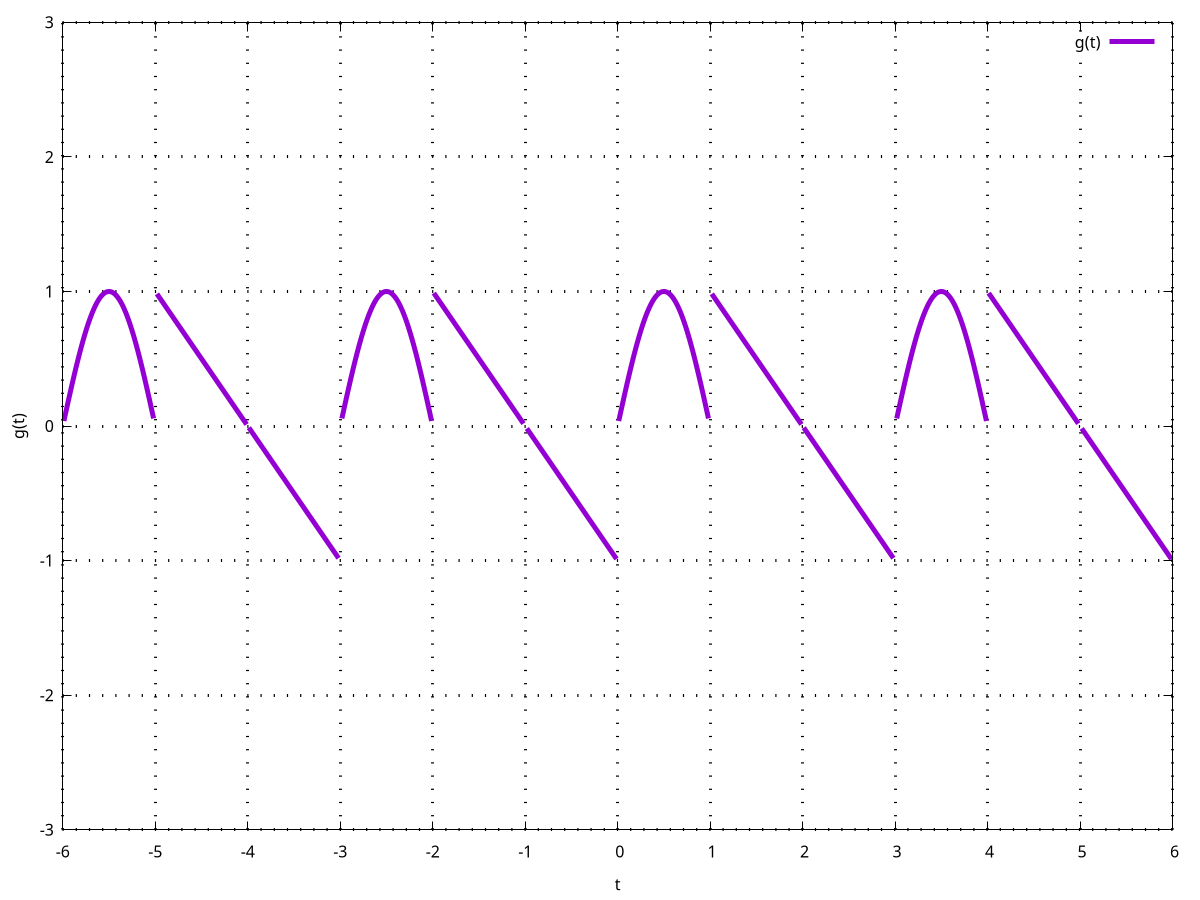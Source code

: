 set term postscript eps color blacktext "Helvetica" 24
#set terminal png
set output "grafico-1b.eps"
set xlabel 't'
set ylabel 'g(t)'
set xrange [-6:6]
set yrange [-3:3]
set dummy t
set sample 1003
set xtics 1
set ytics 1
set grid linewidth 3

g(t) = (t >= ceil(t) - 0.01 || t <= floor(t) + 0.01) \
         ? sqrt(-1) \
           : ((t > 0) \
           ? ((floor(t) % 3 == 0) \
             ? (floor(t) % 2 == 0 ? sin(pi*t) : -sin(pi*t)) \
             : (2 - t + 3*floor(t / 3))) \
           : ((floor(-t) % 3 == 2) \
             ? (floor(-t) % 2 == 0 ? sin(pi*(-t)) : -sin(pi*(-t))) \
             : (2 - t - 3 - 3*floor(-t / 3))));
plot g(t) lw 5;
set output;
quit;
